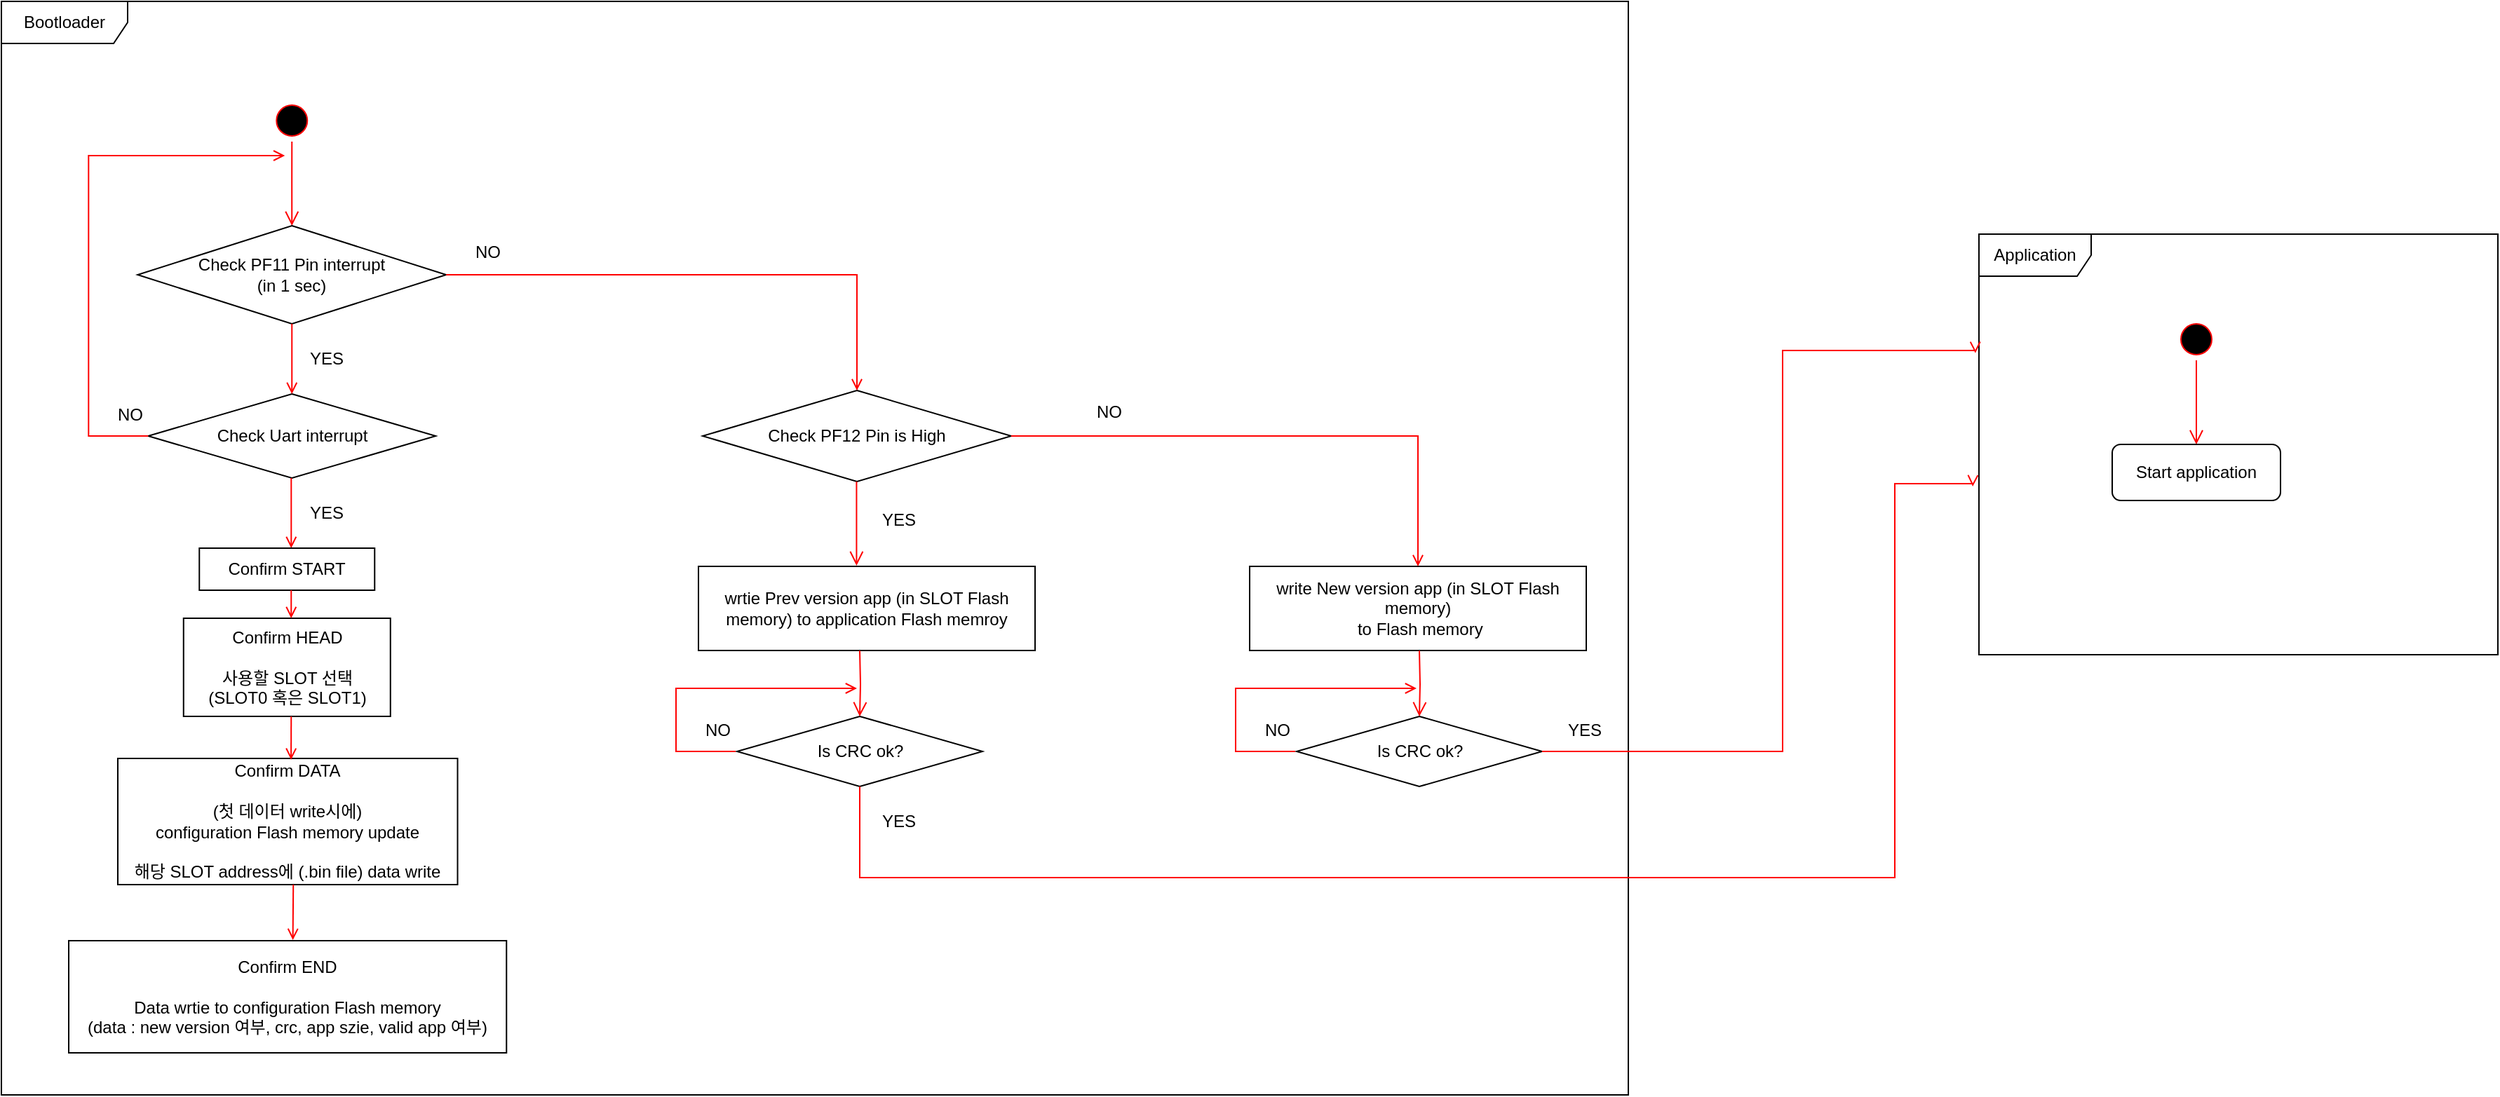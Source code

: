 <mxfile version="20.6.0" type="github">
  <diagram name="Page-1" id="58cdce13-f638-feb5-8d6f-7d28b1aa9fa0">
    <mxGraphModel dx="2307" dy="1287" grid="1" gridSize="10" guides="1" tooltips="1" connect="1" arrows="1" fold="1" page="1" pageScale="1" pageWidth="1100" pageHeight="850" background="none" math="0" shadow="0">
      <root>
        <mxCell id="0" />
        <mxCell id="1" parent="0" />
        <mxCell id="eKGAcMH3AnmFuZBXyHEG-39" value="Bootloader" style="shape=umlFrame;whiteSpace=wrap;html=1;width=90;height=30;" parent="1" vertex="1">
          <mxGeometry x="150" y="40" width="1160" height="780" as="geometry" />
        </mxCell>
        <mxCell id="eKGAcMH3AnmFuZBXyHEG-1" value="" style="ellipse;html=1;shape=startState;fillColor=#000000;strokeColor=#ff0000;" parent="1" vertex="1">
          <mxGeometry x="342.13" y="110" width="30" height="30" as="geometry" />
        </mxCell>
        <mxCell id="eKGAcMH3AnmFuZBXyHEG-2" value="" style="edgeStyle=orthogonalEdgeStyle;html=1;verticalAlign=bottom;endArrow=open;endSize=8;strokeColor=#ff0000;rounded=0;" parent="1" source="eKGAcMH3AnmFuZBXyHEG-1" edge="1">
          <mxGeometry relative="1" as="geometry">
            <mxPoint x="357.13" y="200" as="targetPoint" />
          </mxGeometry>
        </mxCell>
        <mxCell id="eKGAcMH3AnmFuZBXyHEG-3" value="Check PF11 Pin interrupt&lt;br&gt;(in 1 sec)" style="rhombus;whiteSpace=wrap;html=1;" parent="1" vertex="1">
          <mxGeometry x="247.13" y="200" width="220" height="70" as="geometry" />
        </mxCell>
        <mxCell id="eKGAcMH3AnmFuZBXyHEG-4" value="Check Uart interrupt" style="rhombus;whiteSpace=wrap;html=1;" parent="1" vertex="1">
          <mxGeometry x="254.63" y="320" width="205" height="60" as="geometry" />
        </mxCell>
        <mxCell id="eKGAcMH3AnmFuZBXyHEG-5" value="" style="endArrow=open;html=1;rounded=0;exitX=0.5;exitY=1;exitDx=0;exitDy=0;entryX=0.5;entryY=0;entryDx=0;entryDy=0;strokeColor=#FF0000;endFill=0;" parent="1" source="eKGAcMH3AnmFuZBXyHEG-3" target="eKGAcMH3AnmFuZBXyHEG-4" edge="1">
          <mxGeometry width="50" height="50" relative="1" as="geometry">
            <mxPoint x="582.13" y="220" as="sourcePoint" />
            <mxPoint x="632.13" y="170" as="targetPoint" />
          </mxGeometry>
        </mxCell>
        <mxCell id="eKGAcMH3AnmFuZBXyHEG-6" value="" style="endArrow=open;html=1;rounded=0;exitX=0;exitY=0.5;exitDx=0;exitDy=0;strokeColor=#FF0000;endFill=0;edgeStyle=orthogonalEdgeStyle;" parent="1" source="eKGAcMH3AnmFuZBXyHEG-4" edge="1">
          <mxGeometry width="50" height="50" relative="1" as="geometry">
            <mxPoint x="367.13" y="280" as="sourcePoint" />
            <mxPoint x="352.13" y="150" as="targetPoint" />
            <Array as="points">
              <mxPoint x="212.13" y="350" />
              <mxPoint x="212.13" y="150" />
            </Array>
          </mxGeometry>
        </mxCell>
        <mxCell id="eKGAcMH3AnmFuZBXyHEG-7" value="" style="endArrow=open;html=1;rounded=0;exitX=0.5;exitY=1;exitDx=0;exitDy=0;entryX=0.5;entryY=0;entryDx=0;entryDy=0;strokeColor=#FF0000;endFill=0;" parent="1" edge="1">
          <mxGeometry width="50" height="50" relative="1" as="geometry">
            <mxPoint x="356.65" y="380" as="sourcePoint" />
            <mxPoint x="356.65" y="430" as="targetPoint" />
          </mxGeometry>
        </mxCell>
        <mxCell id="eKGAcMH3AnmFuZBXyHEG-8" value="YES" style="text;html=1;strokeColor=none;fillColor=none;align=center;verticalAlign=middle;whiteSpace=wrap;rounded=0;" parent="1" vertex="1">
          <mxGeometry x="352.13" y="280" width="60" height="30" as="geometry" />
        </mxCell>
        <mxCell id="eKGAcMH3AnmFuZBXyHEG-9" value="Check PF12 Pin is High" style="rhombus;whiteSpace=wrap;html=1;" parent="1" vertex="1">
          <mxGeometry x="650" y="317.5" width="220" height="65" as="geometry" />
        </mxCell>
        <mxCell id="eKGAcMH3AnmFuZBXyHEG-10" value="" style="endArrow=open;html=1;rounded=0;exitX=1;exitY=0.5;exitDx=0;exitDy=0;strokeColor=#FF0000;endFill=0;edgeStyle=orthogonalEdgeStyle;entryX=0.5;entryY=0;entryDx=0;entryDy=0;" parent="1" source="eKGAcMH3AnmFuZBXyHEG-3" target="eKGAcMH3AnmFuZBXyHEG-9" edge="1">
          <mxGeometry width="50" height="50" relative="1" as="geometry">
            <mxPoint x="264.63" y="360" as="sourcePoint" />
            <mxPoint x="362.13" y="160" as="targetPoint" />
            <Array as="points">
              <mxPoint x="760" y="235" />
            </Array>
          </mxGeometry>
        </mxCell>
        <mxCell id="eKGAcMH3AnmFuZBXyHEG-11" value="NO" style="text;html=1;strokeColor=none;fillColor=none;align=center;verticalAlign=middle;whiteSpace=wrap;rounded=0;" parent="1" vertex="1">
          <mxGeometry x="467.13" y="204" width="60" height="30" as="geometry" />
        </mxCell>
        <mxCell id="eKGAcMH3AnmFuZBXyHEG-12" value="NO" style="text;html=1;strokeColor=none;fillColor=none;align=center;verticalAlign=middle;whiteSpace=wrap;rounded=0;" parent="1" vertex="1">
          <mxGeometry x="212.13" y="320" width="60" height="30" as="geometry" />
        </mxCell>
        <mxCell id="eKGAcMH3AnmFuZBXyHEG-13" value="YES" style="text;html=1;strokeColor=none;fillColor=none;align=center;verticalAlign=middle;whiteSpace=wrap;rounded=0;" parent="1" vertex="1">
          <mxGeometry x="352.13" y="390" width="60" height="30" as="geometry" />
        </mxCell>
        <mxCell id="eKGAcMH3AnmFuZBXyHEG-14" value="Confirm START" style="rounded=0;whiteSpace=wrap;html=1;" parent="1" vertex="1">
          <mxGeometry x="291.13" y="430" width="125" height="30" as="geometry" />
        </mxCell>
        <mxCell id="eKGAcMH3AnmFuZBXyHEG-15" value="Confirm HEAD&lt;br&gt;&lt;span style=&quot;text-align: left; background-color: initial;&quot;&gt;&lt;br&gt;사용할 SLOT 선택&lt;br&gt;&lt;/span&gt;(SLOT0 혹은 SLOT1)" style="rounded=0;whiteSpace=wrap;html=1;" parent="1" vertex="1">
          <mxGeometry x="279.88" y="480" width="147.5" height="70" as="geometry" />
        </mxCell>
        <mxCell id="eKGAcMH3AnmFuZBXyHEG-16" value="Confirm DATA&lt;br&gt;&lt;span style=&quot;text-align: left; background-color: initial;&quot;&gt;&lt;br&gt;(첫 데이터 write시에)&lt;br&gt;configuration Flash memory update&lt;br&gt;&lt;br&gt;해당 SLOT address에 (.bin file) data write&lt;br&gt;&lt;/span&gt;" style="rounded=0;whiteSpace=wrap;html=1;" parent="1" vertex="1">
          <mxGeometry x="233" y="580" width="242.25" height="90" as="geometry" />
        </mxCell>
        <mxCell id="eKGAcMH3AnmFuZBXyHEG-17" value="Confirm END&lt;br&gt;&lt;span style=&quot;text-align: left; background-color: initial;&quot;&gt;&lt;br&gt;Data wrtie to configuration Flash memory&lt;br&gt;(data : new version 여부, crc, app szie, valid app 여부)&lt;br&gt;&lt;/span&gt;" style="rounded=0;whiteSpace=wrap;html=1;" parent="1" vertex="1">
          <mxGeometry x="198" y="710" width="312.13" height="80" as="geometry" />
        </mxCell>
        <mxCell id="eKGAcMH3AnmFuZBXyHEG-18" value="" style="endArrow=open;html=1;rounded=0;exitX=0.5;exitY=1;exitDx=0;exitDy=0;entryX=0.5;entryY=0;entryDx=0;entryDy=0;strokeColor=#FF0000;endFill=0;" parent="1" edge="1">
          <mxGeometry width="50" height="50" relative="1" as="geometry">
            <mxPoint x="356.63" y="460" as="sourcePoint" />
            <mxPoint x="356.63" y="480" as="targetPoint" />
          </mxGeometry>
        </mxCell>
        <mxCell id="eKGAcMH3AnmFuZBXyHEG-19" value="" style="endArrow=open;html=1;rounded=0;exitX=0.5;exitY=1;exitDx=0;exitDy=0;strokeColor=#FF0000;endFill=0;entryX=0.51;entryY=0.01;entryDx=0;entryDy=0;entryPerimeter=0;" parent="1" target="eKGAcMH3AnmFuZBXyHEG-16" edge="1">
          <mxGeometry width="50" height="50" relative="1" as="geometry">
            <mxPoint x="356.63" y="550" as="sourcePoint" />
            <mxPoint x="357.228" y="580" as="targetPoint" />
          </mxGeometry>
        </mxCell>
        <mxCell id="eKGAcMH3AnmFuZBXyHEG-20" value="" style="endArrow=open;html=1;rounded=0;exitX=0.5;exitY=1;exitDx=0;exitDy=0;strokeColor=#FF0000;endFill=0;entryX=0.512;entryY=-0.006;entryDx=0;entryDy=0;entryPerimeter=0;" parent="1" target="eKGAcMH3AnmFuZBXyHEG-17" edge="1">
          <mxGeometry width="50" height="50" relative="1" as="geometry">
            <mxPoint x="358.125" y="670" as="sourcePoint" />
            <mxPoint x="358.595" y="710" as="targetPoint" />
          </mxGeometry>
        </mxCell>
        <mxCell id="eKGAcMH3AnmFuZBXyHEG-21" value="wrtie Prev version app (in SLOT Flash memory) to application Flash memroy" style="rounded=0;whiteSpace=wrap;html=1;" parent="1" vertex="1">
          <mxGeometry x="647" y="443" width="240" height="60" as="geometry" />
        </mxCell>
        <mxCell id="eKGAcMH3AnmFuZBXyHEG-23" value="" style="edgeStyle=orthogonalEdgeStyle;html=1;verticalAlign=bottom;endArrow=open;endSize=8;strokeColor=#ff0000;rounded=0;" parent="1" edge="1">
          <mxGeometry relative="1" as="geometry">
            <mxPoint x="759.71" y="442.5" as="targetPoint" />
            <mxPoint x="759.71" y="382.5" as="sourcePoint" />
          </mxGeometry>
        </mxCell>
        <mxCell id="eKGAcMH3AnmFuZBXyHEG-24" value="YES" style="text;html=1;strokeColor=none;fillColor=none;align=center;verticalAlign=middle;whiteSpace=wrap;rounded=0;" parent="1" vertex="1">
          <mxGeometry x="760" y="395" width="60" height="30" as="geometry" />
        </mxCell>
        <mxCell id="eKGAcMH3AnmFuZBXyHEG-25" value="write New version app (in SLOT Flash memory)&lt;br&gt;&amp;nbsp;to Flash memory" style="rounded=0;whiteSpace=wrap;html=1;" parent="1" vertex="1">
          <mxGeometry x="1040" y="443" width="240" height="60" as="geometry" />
        </mxCell>
        <mxCell id="eKGAcMH3AnmFuZBXyHEG-26" value="" style="endArrow=open;html=1;rounded=0;exitX=1;exitY=0.5;exitDx=0;exitDy=0;strokeColor=#FF0000;endFill=0;edgeStyle=orthogonalEdgeStyle;entryX=0.5;entryY=0;entryDx=0;entryDy=0;" parent="1" source="eKGAcMH3AnmFuZBXyHEG-9" target="eKGAcMH3AnmFuZBXyHEG-25" edge="1">
          <mxGeometry width="50" height="50" relative="1" as="geometry">
            <mxPoint x="477.13" y="245" as="sourcePoint" />
            <mxPoint x="770" y="327.5" as="targetPoint" />
            <Array as="points">
              <mxPoint x="1160" y="350" />
            </Array>
          </mxGeometry>
        </mxCell>
        <mxCell id="eKGAcMH3AnmFuZBXyHEG-27" value="NO" style="text;html=1;strokeColor=none;fillColor=none;align=center;verticalAlign=middle;whiteSpace=wrap;rounded=0;" parent="1" vertex="1">
          <mxGeometry x="910" y="317.5" width="60" height="30" as="geometry" />
        </mxCell>
        <mxCell id="eKGAcMH3AnmFuZBXyHEG-28" value="Is CRC ok?" style="rhombus;whiteSpace=wrap;html=1;" parent="1" vertex="1">
          <mxGeometry x="674.5" y="550" width="175" height="50" as="geometry" />
        </mxCell>
        <mxCell id="eKGAcMH3AnmFuZBXyHEG-29" value="" style="edgeStyle=orthogonalEdgeStyle;html=1;verticalAlign=bottom;endArrow=open;endSize=8;strokeColor=#ff0000;rounded=0;exitX=0.5;exitY=1;exitDx=0;exitDy=0;entryX=0.5;entryY=0;entryDx=0;entryDy=0;" parent="1" target="eKGAcMH3AnmFuZBXyHEG-28" edge="1">
          <mxGeometry relative="1" as="geometry">
            <mxPoint x="764.71" y="452.5" as="targetPoint" />
            <mxPoint x="762" y="503" as="sourcePoint" />
          </mxGeometry>
        </mxCell>
        <mxCell id="eKGAcMH3AnmFuZBXyHEG-30" value="" style="endArrow=open;html=1;rounded=0;exitX=0;exitY=0.5;exitDx=0;exitDy=0;strokeColor=#FF0000;endFill=0;edgeStyle=orthogonalEdgeStyle;" parent="1" edge="1">
          <mxGeometry width="50" height="50" relative="1" as="geometry">
            <mxPoint x="673.5" y="575.02" as="sourcePoint" />
            <mxPoint x="760" y="530" as="targetPoint" />
            <Array as="points">
              <mxPoint x="631" y="575" />
              <mxPoint x="631" y="530" />
            </Array>
          </mxGeometry>
        </mxCell>
        <mxCell id="eKGAcMH3AnmFuZBXyHEG-31" value="NO" style="text;html=1;strokeColor=none;fillColor=none;align=center;verticalAlign=middle;whiteSpace=wrap;rounded=0;" parent="1" vertex="1">
          <mxGeometry x="631" y="545.02" width="60" height="30" as="geometry" />
        </mxCell>
        <mxCell id="eKGAcMH3AnmFuZBXyHEG-32" value="Is CRC ok?" style="rhombus;whiteSpace=wrap;html=1;" parent="1" vertex="1">
          <mxGeometry x="1073.5" y="550" width="175" height="50" as="geometry" />
        </mxCell>
        <mxCell id="eKGAcMH3AnmFuZBXyHEG-33" value="" style="edgeStyle=orthogonalEdgeStyle;html=1;verticalAlign=bottom;endArrow=open;endSize=8;strokeColor=#ff0000;rounded=0;exitX=0.5;exitY=1;exitDx=0;exitDy=0;entryX=0.5;entryY=0;entryDx=0;entryDy=0;" parent="1" target="eKGAcMH3AnmFuZBXyHEG-32" edge="1">
          <mxGeometry relative="1" as="geometry">
            <mxPoint x="1163.71" y="452.5" as="targetPoint" />
            <mxPoint x="1161" y="503.0" as="sourcePoint" />
          </mxGeometry>
        </mxCell>
        <mxCell id="eKGAcMH3AnmFuZBXyHEG-34" value="" style="endArrow=open;html=1;rounded=0;exitX=0;exitY=0.5;exitDx=0;exitDy=0;strokeColor=#FF0000;endFill=0;edgeStyle=orthogonalEdgeStyle;" parent="1" edge="1">
          <mxGeometry width="50" height="50" relative="1" as="geometry">
            <mxPoint x="1072.5" y="575.02" as="sourcePoint" />
            <mxPoint x="1159" y="530" as="targetPoint" />
            <Array as="points">
              <mxPoint x="1030" y="575" />
              <mxPoint x="1030" y="530" />
            </Array>
          </mxGeometry>
        </mxCell>
        <mxCell id="eKGAcMH3AnmFuZBXyHEG-35" value="NO" style="text;html=1;strokeColor=none;fillColor=none;align=center;verticalAlign=middle;whiteSpace=wrap;rounded=0;" parent="1" vertex="1">
          <mxGeometry x="1030" y="545.02" width="60" height="30" as="geometry" />
        </mxCell>
        <mxCell id="eKGAcMH3AnmFuZBXyHEG-36" value="" style="ellipse;html=1;shape=startState;fillColor=#000000;strokeColor=#ff0000;" parent="1" vertex="1">
          <mxGeometry x="1700" y="266" width="30" height="30" as="geometry" />
        </mxCell>
        <mxCell id="eKGAcMH3AnmFuZBXyHEG-37" value="" style="edgeStyle=orthogonalEdgeStyle;html=1;verticalAlign=bottom;endArrow=open;endSize=8;strokeColor=#ff0000;rounded=0;" parent="1" source="eKGAcMH3AnmFuZBXyHEG-36" edge="1">
          <mxGeometry relative="1" as="geometry">
            <mxPoint x="1715" y="356" as="targetPoint" />
          </mxGeometry>
        </mxCell>
        <mxCell id="eKGAcMH3AnmFuZBXyHEG-38" value="Start application" style="rounded=1;whiteSpace=wrap;html=1;perimeterSpacing=0;" parent="1" vertex="1">
          <mxGeometry x="1655" y="356" width="120" height="40" as="geometry" />
        </mxCell>
        <mxCell id="eKGAcMH3AnmFuZBXyHEG-40" value="Application" style="shape=umlFrame;whiteSpace=wrap;html=1;width=80;height=30;" parent="1" vertex="1">
          <mxGeometry x="1560" y="206" width="370" height="300" as="geometry" />
        </mxCell>
        <mxCell id="eKGAcMH3AnmFuZBXyHEG-42" value="" style="endArrow=open;html=1;rounded=0;exitX=1;exitY=0.5;exitDx=0;exitDy=0;strokeColor=#FF0000;endFill=0;edgeStyle=orthogonalEdgeStyle;entryX=-0.007;entryY=0.283;entryDx=0;entryDy=0;entryPerimeter=0;" parent="1" source="eKGAcMH3AnmFuZBXyHEG-32" target="eKGAcMH3AnmFuZBXyHEG-40" edge="1">
          <mxGeometry width="50" height="50" relative="1" as="geometry">
            <mxPoint x="1332.44" y="565.02" as="sourcePoint" />
            <mxPoint x="1418.94" y="520" as="targetPoint" />
            <Array as="points">
              <mxPoint x="1420" y="575" />
              <mxPoint x="1420" y="289" />
            </Array>
          </mxGeometry>
        </mxCell>
        <mxCell id="eKGAcMH3AnmFuZBXyHEG-45" value="" style="endArrow=open;html=1;rounded=0;strokeColor=#FF0000;endFill=0;edgeStyle=orthogonalEdgeStyle;exitX=0.5;exitY=1;exitDx=0;exitDy=0;entryX=-0.012;entryY=0.6;entryDx=0;entryDy=0;entryPerimeter=0;" parent="1" source="eKGAcMH3AnmFuZBXyHEG-28" target="eKGAcMH3AnmFuZBXyHEG-40" edge="1">
          <mxGeometry width="50" height="50" relative="1" as="geometry">
            <mxPoint x="862" y="630" as="sourcePoint" />
            <mxPoint x="948.94" y="620" as="targetPoint" />
            <Array as="points">
              <mxPoint x="762" y="665" />
              <mxPoint x="1500" y="665" />
              <mxPoint x="1500" y="384" />
            </Array>
          </mxGeometry>
        </mxCell>
        <mxCell id="eKGAcMH3AnmFuZBXyHEG-46" value="YES" style="text;html=1;strokeColor=none;fillColor=none;align=center;verticalAlign=middle;whiteSpace=wrap;rounded=0;" parent="1" vertex="1">
          <mxGeometry x="760" y="610" width="60" height="30" as="geometry" />
        </mxCell>
        <mxCell id="eKGAcMH3AnmFuZBXyHEG-47" value="YES" style="text;html=1;strokeColor=none;fillColor=none;align=center;verticalAlign=middle;whiteSpace=wrap;rounded=0;" parent="1" vertex="1">
          <mxGeometry x="1248.5" y="545.02" width="60" height="30" as="geometry" />
        </mxCell>
      </root>
    </mxGraphModel>
  </diagram>
</mxfile>
